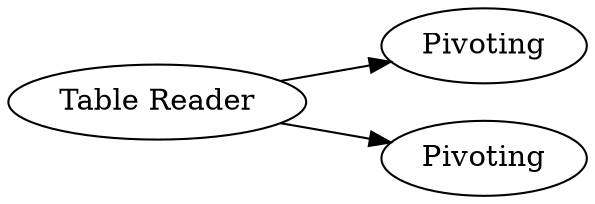 digraph {
	8 -> 3
	8 -> 4
	4 [label=Pivoting]
	3 [label=Pivoting]
	8 [label="Table Reader"]
	rankdir=LR
}
